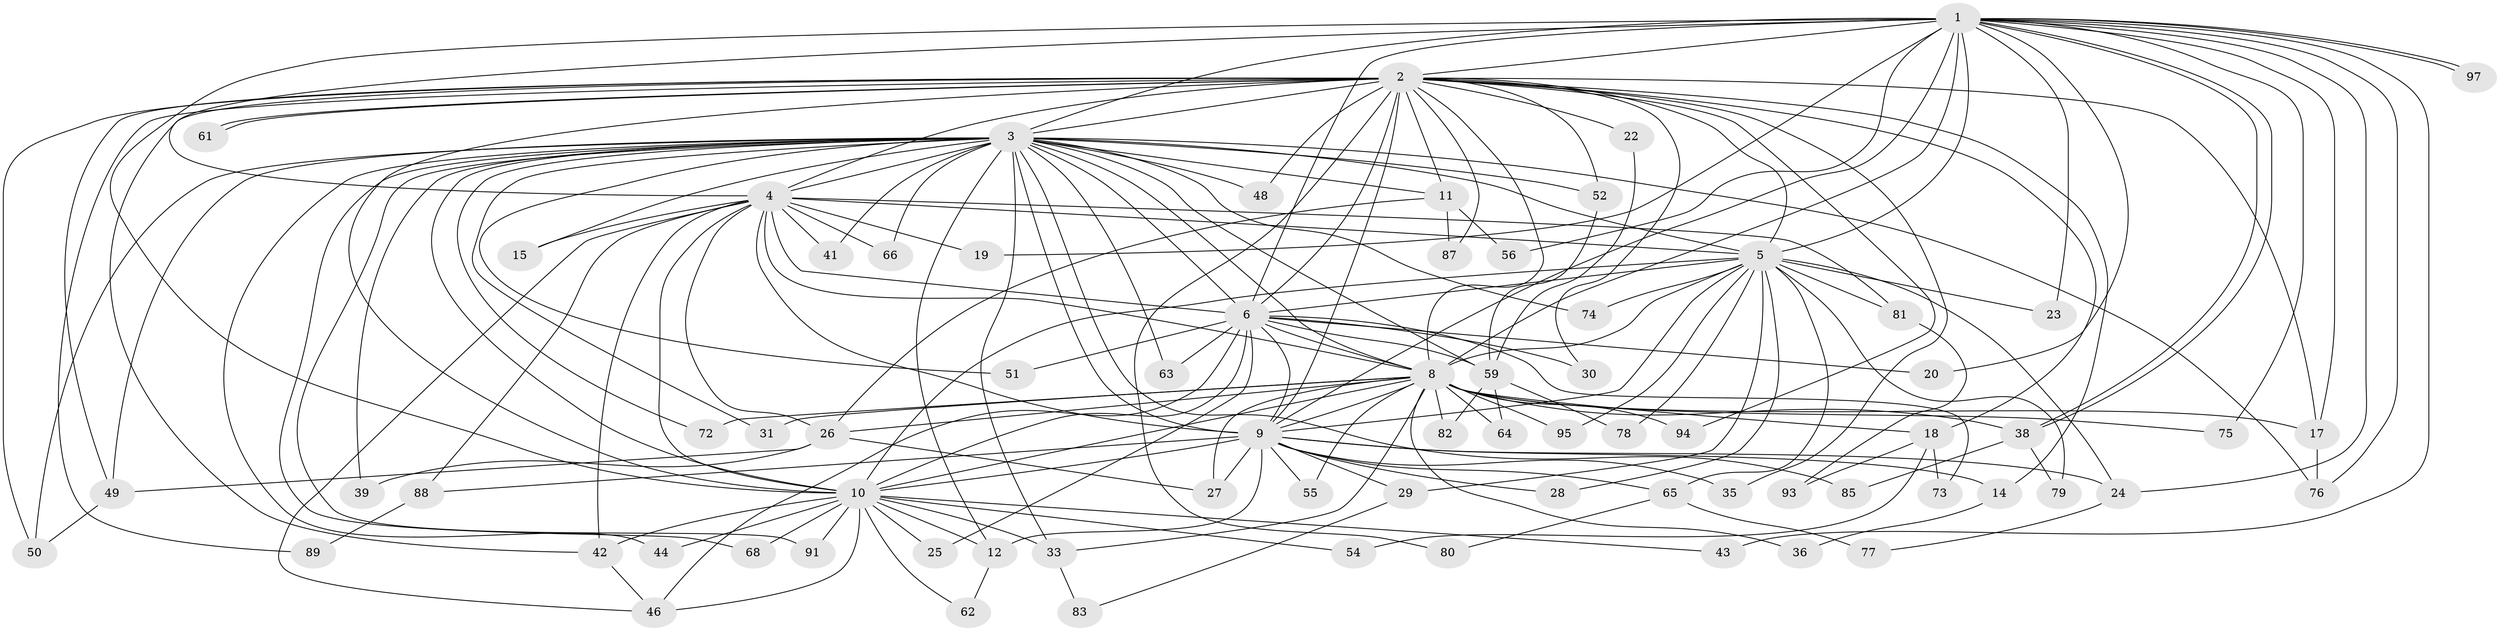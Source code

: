 // Generated by graph-tools (version 1.1) at 2025/23/03/03/25 07:23:37]
// undirected, 74 vertices, 180 edges
graph export_dot {
graph [start="1"]
  node [color=gray90,style=filled];
  1 [super="+53"];
  2 [super="+7"];
  3 [super="+13"];
  4 [super="+96"];
  5 [super="+90"];
  6 [super="+57"];
  8 [super="+21"];
  9 [super="+60"];
  10 [super="+58"];
  11;
  12 [super="+16"];
  14;
  15;
  17 [super="+84"];
  18 [super="+37"];
  19;
  20;
  22 [super="+92"];
  23;
  24;
  25;
  26 [super="+32"];
  27 [super="+45"];
  28;
  29;
  30;
  31;
  33 [super="+34"];
  35;
  36;
  38 [super="+40"];
  39;
  41;
  42 [super="+47"];
  43;
  44;
  46 [super="+71"];
  48;
  49 [super="+69"];
  50 [super="+70"];
  51;
  52;
  54;
  55;
  56;
  59 [super="+67"];
  61;
  62;
  63;
  64;
  65 [super="+86"];
  66;
  68;
  72;
  73;
  74;
  75;
  76 [super="+98"];
  77;
  78;
  79;
  80;
  81;
  82;
  83;
  85;
  87;
  88;
  89;
  91;
  93;
  94;
  95;
  97;
  1 -- 2 [weight=2];
  1 -- 3;
  1 -- 4;
  1 -- 5;
  1 -- 6;
  1 -- 8 [weight=2];
  1 -- 9;
  1 -- 10 [weight=2];
  1 -- 17;
  1 -- 19;
  1 -- 20;
  1 -- 23;
  1 -- 38;
  1 -- 38;
  1 -- 43;
  1 -- 56;
  1 -- 75;
  1 -- 97;
  1 -- 97;
  1 -- 24;
  1 -- 76;
  2 -- 3 [weight=2];
  2 -- 4 [weight=2];
  2 -- 5 [weight=2];
  2 -- 6 [weight=3];
  2 -- 8 [weight=2];
  2 -- 9 [weight=2];
  2 -- 10 [weight=2];
  2 -- 11;
  2 -- 14;
  2 -- 22 [weight=2];
  2 -- 35;
  2 -- 42;
  2 -- 48;
  2 -- 52;
  2 -- 61;
  2 -- 61;
  2 -- 80;
  2 -- 17;
  2 -- 18;
  2 -- 87;
  2 -- 89;
  2 -- 94;
  2 -- 30;
  2 -- 50;
  2 -- 49;
  3 -- 4;
  3 -- 5;
  3 -- 6;
  3 -- 8;
  3 -- 9 [weight=2];
  3 -- 10;
  3 -- 11;
  3 -- 12;
  3 -- 15;
  3 -- 33;
  3 -- 39;
  3 -- 41;
  3 -- 44;
  3 -- 48;
  3 -- 49;
  3 -- 50;
  3 -- 51;
  3 -- 52;
  3 -- 59;
  3 -- 63;
  3 -- 66;
  3 -- 68;
  3 -- 72;
  3 -- 74;
  3 -- 76;
  3 -- 85;
  3 -- 91;
  3 -- 31;
  4 -- 5;
  4 -- 6;
  4 -- 8;
  4 -- 9;
  4 -- 10;
  4 -- 15;
  4 -- 19;
  4 -- 26;
  4 -- 41;
  4 -- 66;
  4 -- 81;
  4 -- 88;
  4 -- 46;
  4 -- 42;
  5 -- 6;
  5 -- 8;
  5 -- 9;
  5 -- 10;
  5 -- 23;
  5 -- 24;
  5 -- 28;
  5 -- 29 [weight=2];
  5 -- 65 [weight=2];
  5 -- 74;
  5 -- 78;
  5 -- 79;
  5 -- 81;
  5 -- 95;
  6 -- 8;
  6 -- 9 [weight=2];
  6 -- 10;
  6 -- 20;
  6 -- 25;
  6 -- 30;
  6 -- 51;
  6 -- 59;
  6 -- 63;
  6 -- 73;
  6 -- 46;
  8 -- 9;
  8 -- 10;
  8 -- 18;
  8 -- 27;
  8 -- 31;
  8 -- 36;
  8 -- 55;
  8 -- 64;
  8 -- 72;
  8 -- 75;
  8 -- 82;
  8 -- 94;
  8 -- 95;
  8 -- 26;
  8 -- 38;
  8 -- 33;
  8 -- 17;
  9 -- 10;
  9 -- 14;
  9 -- 24;
  9 -- 27;
  9 -- 28;
  9 -- 29;
  9 -- 35;
  9 -- 55;
  9 -- 65;
  9 -- 88;
  9 -- 12;
  10 -- 12;
  10 -- 25;
  10 -- 33;
  10 -- 42;
  10 -- 43;
  10 -- 44;
  10 -- 46;
  10 -- 54;
  10 -- 62;
  10 -- 68;
  10 -- 91;
  11 -- 26;
  11 -- 56;
  11 -- 87;
  12 -- 62;
  14 -- 36;
  17 -- 76;
  18 -- 54;
  18 -- 73;
  18 -- 93;
  22 -- 59;
  24 -- 77;
  26 -- 39;
  26 -- 49;
  26 -- 27;
  29 -- 83;
  33 -- 83;
  38 -- 79;
  38 -- 85;
  42 -- 46;
  49 -- 50;
  52 -- 59;
  59 -- 64;
  59 -- 78;
  59 -- 82;
  65 -- 77;
  65 -- 80;
  81 -- 93;
  88 -- 89;
}
